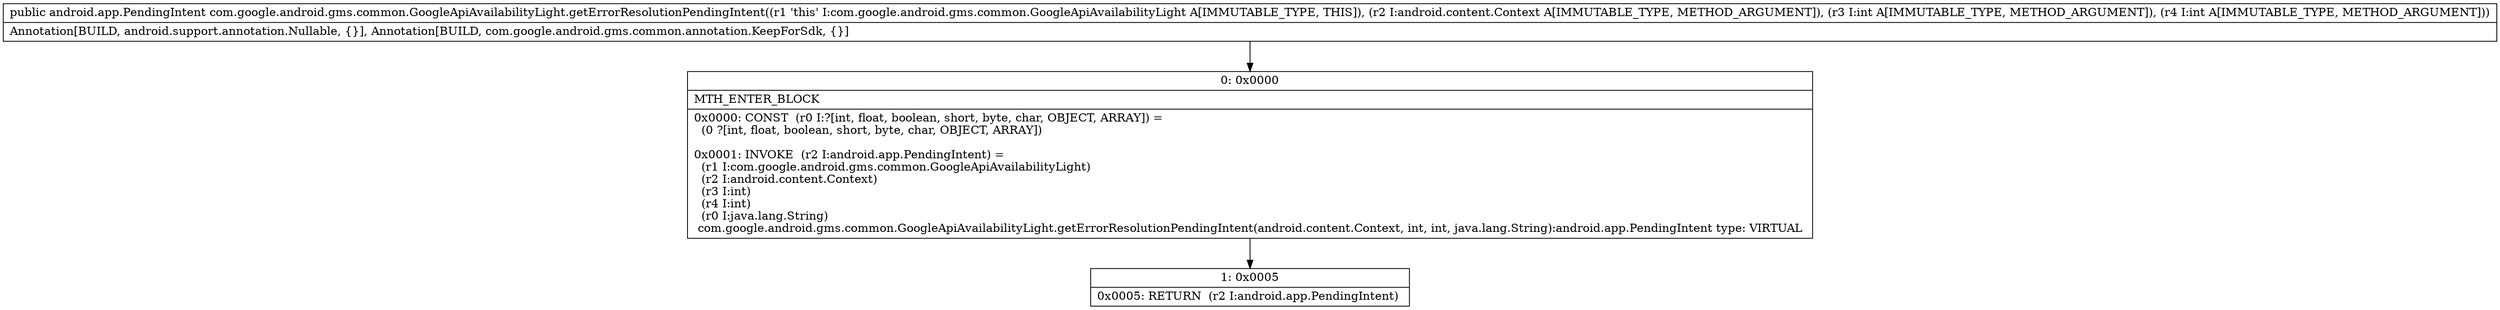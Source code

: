 digraph "CFG forcom.google.android.gms.common.GoogleApiAvailabilityLight.getErrorResolutionPendingIntent(Landroid\/content\/Context;II)Landroid\/app\/PendingIntent;" {
Node_0 [shape=record,label="{0\:\ 0x0000|MTH_ENTER_BLOCK\l|0x0000: CONST  (r0 I:?[int, float, boolean, short, byte, char, OBJECT, ARRAY]) = \l  (0 ?[int, float, boolean, short, byte, char, OBJECT, ARRAY])\l \l0x0001: INVOKE  (r2 I:android.app.PendingIntent) = \l  (r1 I:com.google.android.gms.common.GoogleApiAvailabilityLight)\l  (r2 I:android.content.Context)\l  (r3 I:int)\l  (r4 I:int)\l  (r0 I:java.lang.String)\l com.google.android.gms.common.GoogleApiAvailabilityLight.getErrorResolutionPendingIntent(android.content.Context, int, int, java.lang.String):android.app.PendingIntent type: VIRTUAL \l}"];
Node_1 [shape=record,label="{1\:\ 0x0005|0x0005: RETURN  (r2 I:android.app.PendingIntent) \l}"];
MethodNode[shape=record,label="{public android.app.PendingIntent com.google.android.gms.common.GoogleApiAvailabilityLight.getErrorResolutionPendingIntent((r1 'this' I:com.google.android.gms.common.GoogleApiAvailabilityLight A[IMMUTABLE_TYPE, THIS]), (r2 I:android.content.Context A[IMMUTABLE_TYPE, METHOD_ARGUMENT]), (r3 I:int A[IMMUTABLE_TYPE, METHOD_ARGUMENT]), (r4 I:int A[IMMUTABLE_TYPE, METHOD_ARGUMENT]))  | Annotation[BUILD, android.support.annotation.Nullable, \{\}], Annotation[BUILD, com.google.android.gms.common.annotation.KeepForSdk, \{\}]\l}"];
MethodNode -> Node_0;
Node_0 -> Node_1;
}

